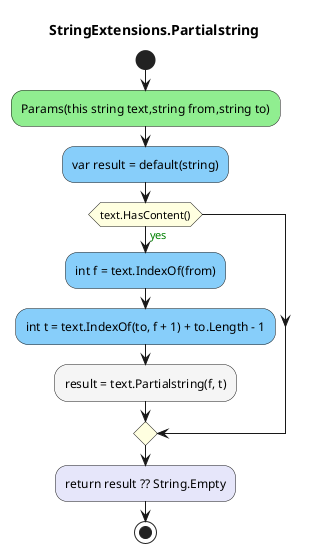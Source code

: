 @startuml StringExtensions.Partialstring
title StringExtensions.Partialstring
start
#LightGreen:Params(this string text,string from,string to);
#LightSkyBlue:var result = default(string);
#LightYellow:if (text.HasContent()) then (<color:green>yes)
        #LightSkyBlue:int f = text.IndexOf(from);
        #LightSkyBlue:int t = text.IndexOf(to, f + 1) + to.Length - 1;
        #WhiteSmoke:result = text.Partialstring(f, t);
endif
#Lavender:return result ?? String.Empty;
stop
@enduml
